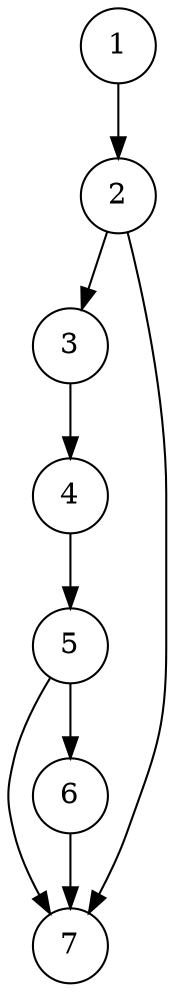 digraph CyclicRightShift {
  node [shape=circle, style=filled, fillcolor=white];
  1 -> 2;
  2 -> 3;
  2 -> 7;
  3 -> 4;
  4 -> 5;
  5 -> 6;
  5 -> 7;
  6 -> 7;
}
